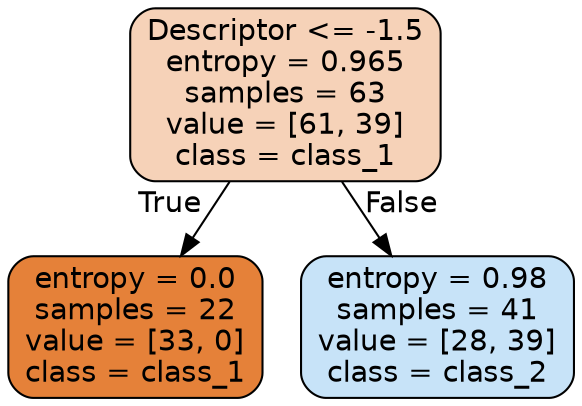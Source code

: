 digraph Tree {
node [shape=box, style="filled, rounded", color="black", fontname="helvetica"] ;
edge [fontname="helvetica"] ;
0 [label="Descriptor <= -1.5\nentropy = 0.965\nsamples = 63\nvalue = [61, 39]\nclass = class_1", fillcolor="#f6d2b8"] ;
1 [label="entropy = 0.0\nsamples = 22\nvalue = [33, 0]\nclass = class_1", fillcolor="#e58139"] ;
0 -> 1 [labeldistance=2.5, labelangle=45, headlabel="True"] ;
2 [label="entropy = 0.98\nsamples = 41\nvalue = [28, 39]\nclass = class_2", fillcolor="#c7e3f8"] ;
0 -> 2 [labeldistance=2.5, labelangle=-45, headlabel="False"] ;
}